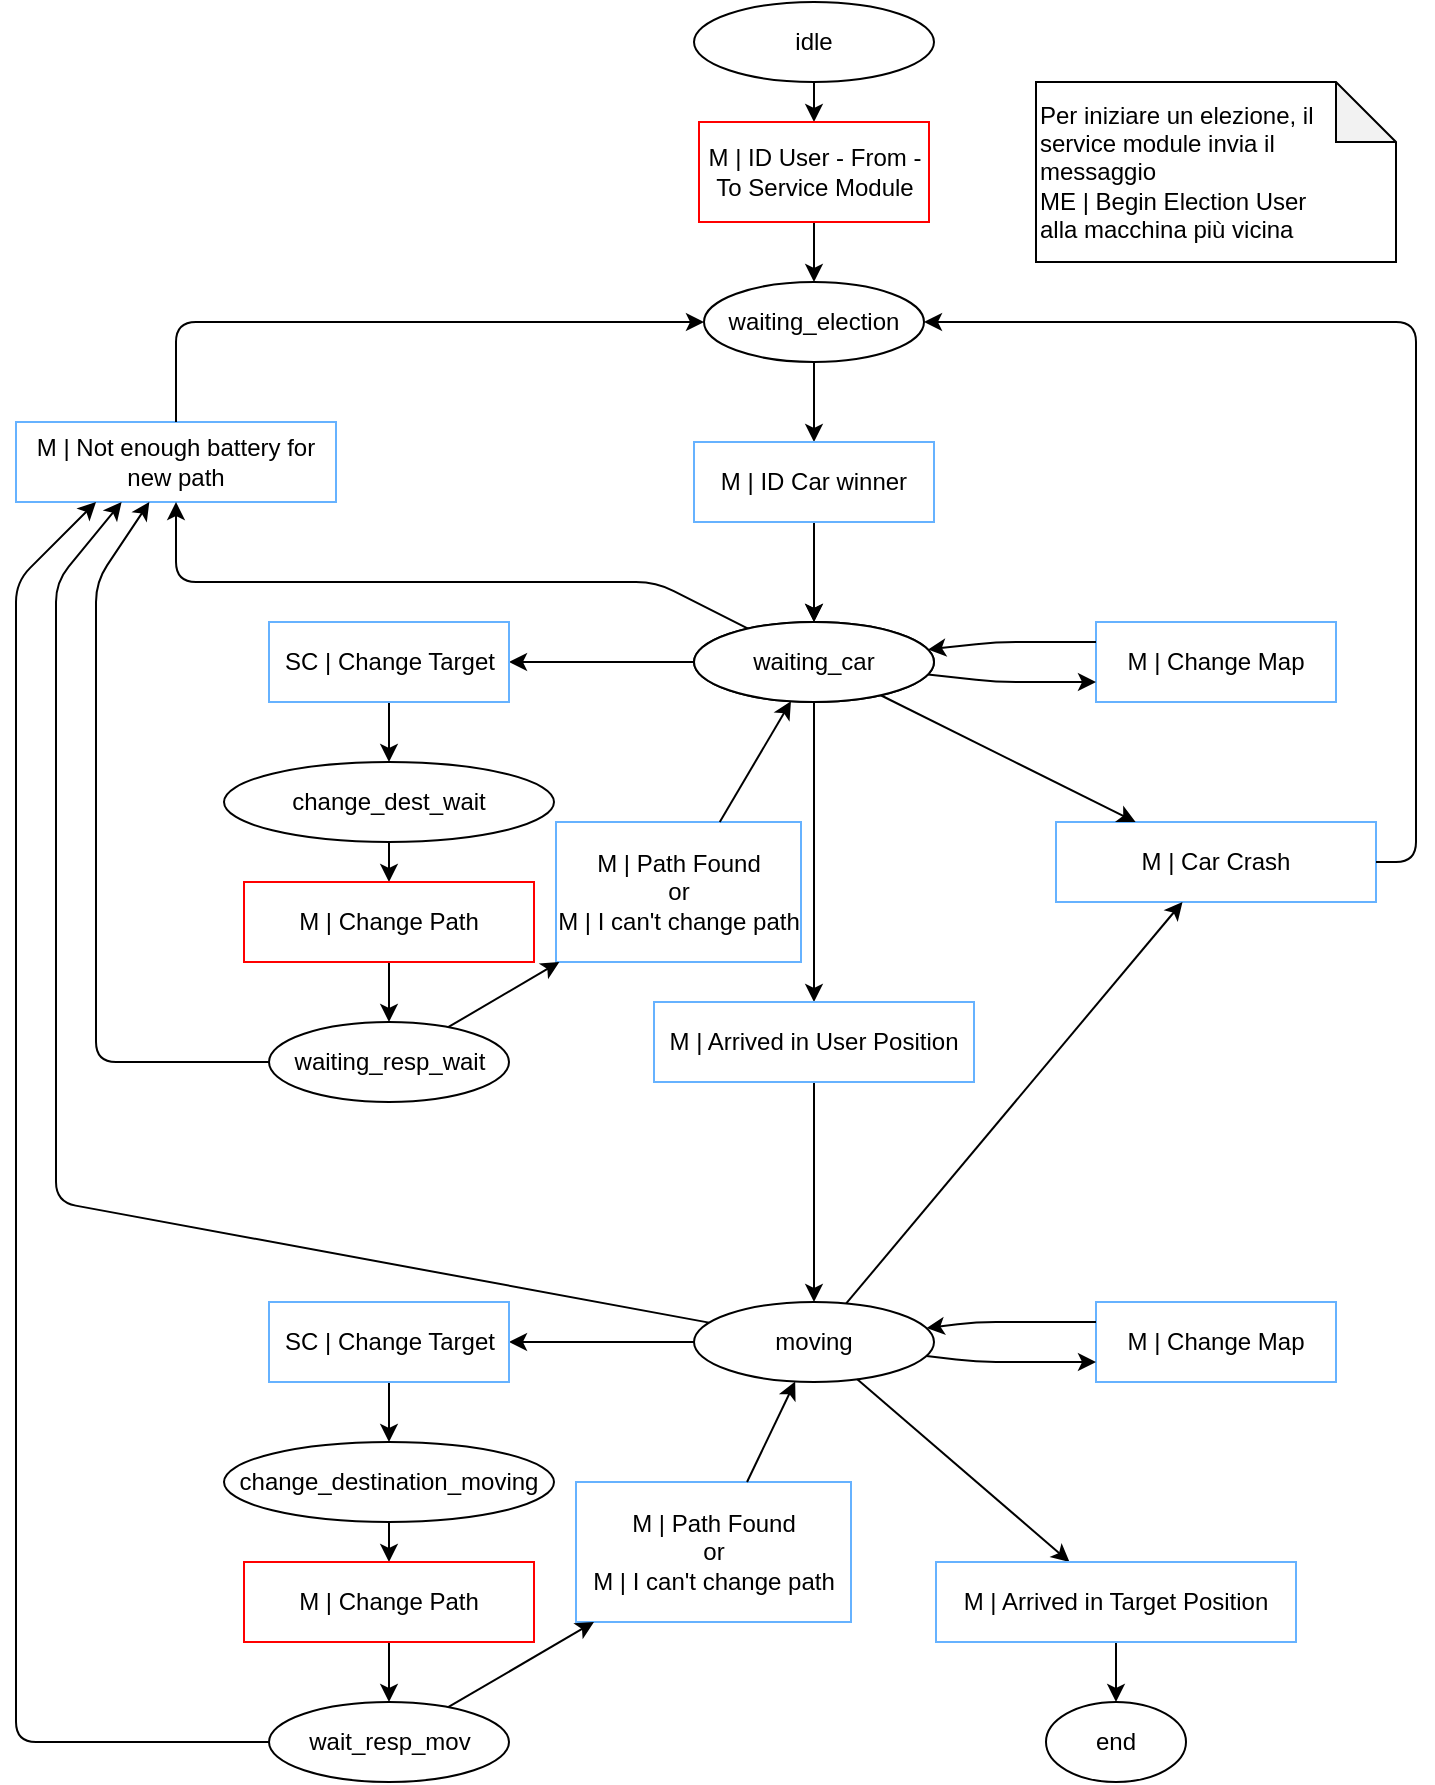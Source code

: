 <mxfile version="12.9.3" type="device"><diagram id="UIkgHiiRnHfRhCUhEY8e" name="Page-1"><mxGraphModel dx="1422" dy="822" grid="1" gridSize="10" guides="1" tooltips="1" connect="1" arrows="1" fold="1" page="1" pageScale="1" pageWidth="827" pageHeight="1169" math="0" shadow="0"><root><mxCell id="0"/><mxCell id="1" parent="0"/><mxCell id="0_yy_IyR2nImYbsmrZYt-3" value="idle" style="ellipse;whiteSpace=wrap;html=1;" parent="1" vertex="1"><mxGeometry x="379" y="30" width="120" height="40" as="geometry"/></mxCell><mxCell id="1BChCuuW57q9WMQYWWYu-4" value="" style="endArrow=classic;html=1;" parent="1" source="1BChCuuW57q9WMQYWWYu-30" target="1BChCuuW57q9WMQYWWYu-17" edge="1"><mxGeometry width="50" height="50" relative="1" as="geometry"><mxPoint x="223" y="400" as="sourcePoint"/><mxPoint x="437.5" y="60" as="targetPoint"/></mxGeometry></mxCell><mxCell id="1BChCuuW57q9WMQYWWYu-6" value="" style="endArrow=classic;html=1;" parent="1" source="0_yy_IyR2nImYbsmrZYt-3" target="1BChCuuW57q9WMQYWWYu-30" edge="1"><mxGeometry width="50" height="50" relative="1" as="geometry"><mxPoint x="220" y="280" as="sourcePoint"/><mxPoint x="235.935" y="380" as="targetPoint"/></mxGeometry></mxCell><mxCell id="1BChCuuW57q9WMQYWWYu-17" value="waiting_election" style="ellipse;whiteSpace=wrap;html=1;" parent="1" vertex="1"><mxGeometry x="384" y="170" width="110" height="40" as="geometry"/></mxCell><mxCell id="1BChCuuW57q9WMQYWWYu-19" value="waiting_car" style="ellipse;whiteSpace=wrap;html=1;" parent="1" vertex="1"><mxGeometry x="379" y="340" width="120" height="40" as="geometry"/></mxCell><mxCell id="1BChCuuW57q9WMQYWWYu-20" value="" style="endArrow=classic;html=1;" parent="1" source="1BChCuuW57q9WMQYWWYu-53" target="1BChCuuW57q9WMQYWWYu-19" edge="1"><mxGeometry width="50" height="50" relative="1" as="geometry"><mxPoint x="585" y="597.5" as="sourcePoint"/><mxPoint x="780" y="480" as="targetPoint"/></mxGeometry></mxCell><mxCell id="1BChCuuW57q9WMQYWWYu-29" value="" style="endArrow=classic;html=1;" parent="1" source="1BChCuuW57q9WMQYWWYu-17" target="1BChCuuW57q9WMQYWWYu-53" edge="1"><mxGeometry width="50" height="50" relative="1" as="geometry"><mxPoint x="567.45" y="515.569" as="sourcePoint"/><mxPoint x="545.432" y="575" as="targetPoint"/></mxGeometry></mxCell><mxCell id="1BChCuuW57q9WMQYWWYu-30" value="M | ID User - From - To Service Module" style="rounded=0;whiteSpace=wrap;html=1;fillColor=none;strokeColor=#FF0000;" parent="1" vertex="1"><mxGeometry x="381.5" y="90" width="115" height="50" as="geometry"/></mxCell><mxCell id="1BChCuuW57q9WMQYWWYu-32" value="moving" style="ellipse;whiteSpace=wrap;html=1;strokeColor=#000000;fillColor=#ffffff;" parent="1" vertex="1"><mxGeometry x="379" y="680" width="120" height="40" as="geometry"/></mxCell><mxCell id="1BChCuuW57q9WMQYWWYu-33" value="" style="endArrow=classic;html=1;" parent="1" source="1BChCuuW57q9WMQYWWYu-52" target="1BChCuuW57q9WMQYWWYu-32" edge="1"><mxGeometry width="50" height="50" relative="1" as="geometry"><mxPoint x="650" y="810" as="sourcePoint"/><mxPoint x="700" y="760" as="targetPoint"/></mxGeometry></mxCell><mxCell id="1BChCuuW57q9WMQYWWYu-35" value="" style="endArrow=classic;html=1;" parent="1" source="1BChCuuW57q9WMQYWWYu-19" target="1BChCuuW57q9WMQYWWYu-52" edge="1"><mxGeometry width="50" height="50" relative="1" as="geometry"><mxPoint x="540" y="750" as="sourcePoint"/><mxPoint x="540" y="830" as="targetPoint"/></mxGeometry></mxCell><mxCell id="1BChCuuW57q9WMQYWWYu-36" value="end" style="ellipse;whiteSpace=wrap;html=1;strokeColor=#000000;fillColor=#ffffff;" parent="1" vertex="1"><mxGeometry x="555" y="880" width="70" height="40" as="geometry"/></mxCell><mxCell id="1BChCuuW57q9WMQYWWYu-37" value="" style="endArrow=classic;html=1;" parent="1" source="1BChCuuW57q9WMQYWWYu-49" target="1BChCuuW57q9WMQYWWYu-36" edge="1"><mxGeometry width="50" height="50" relative="1" as="geometry"><mxPoint x="330" y="960" as="sourcePoint"/><mxPoint x="380" y="910" as="targetPoint"/></mxGeometry></mxCell><mxCell id="1BChCuuW57q9WMQYWWYu-38" value="" style="endArrow=classic;html=1;" parent="1" source="1BChCuuW57q9WMQYWWYu-51" target="1BChCuuW57q9WMQYWWYu-40" edge="1"><mxGeometry width="50" height="50" relative="1" as="geometry"><mxPoint x="325" y="780" as="sourcePoint"/><mxPoint x="205" y="820" as="targetPoint"/></mxGeometry></mxCell><mxCell id="1BChCuuW57q9WMQYWWYu-40" value="change_dest_wait" style="ellipse;whiteSpace=wrap;html=1;strokeColor=#000000;fillColor=#ffffff;" parent="1" vertex="1"><mxGeometry x="144" y="410" width="165" height="40" as="geometry"/></mxCell><mxCell id="1BChCuuW57q9WMQYWWYu-42" value="" style="endArrow=classic;html=1;" parent="1" source="1BChCuuW57q9WMQYWWYu-19" target="1BChCuuW57q9WMQYWWYu-51" edge="1"><mxGeometry width="50" height="50" relative="1" as="geometry"><mxPoint x="490.943" y="723.03" as="sourcePoint"/><mxPoint x="228.961" y="846.879" as="targetPoint"/></mxGeometry></mxCell><mxCell id="1BChCuuW57q9WMQYWWYu-47" value="" style="endArrow=classic;html=1;" parent="1" source="1BChCuuW57q9WMQYWWYu-32" target="1BChCuuW57q9WMQYWWYu-49" edge="1"><mxGeometry width="50" height="50" relative="1" as="geometry"><mxPoint x="540" y="910" as="sourcePoint"/><mxPoint x="540" y="1010" as="targetPoint"/></mxGeometry></mxCell><mxCell id="1BChCuuW57q9WMQYWWYu-49" value="M | Arrived in Target Position" style="rounded=0;whiteSpace=wrap;html=1;strokeColor=#66B2FF;fillColor=none;" parent="1" vertex="1"><mxGeometry x="500" y="810" width="180" height="40" as="geometry"/></mxCell><mxCell id="1BChCuuW57q9WMQYWWYu-51" value="SC | Change Target" style="rounded=0;whiteSpace=wrap;html=1;strokeColor=#66B2FF;fillColor=none;" parent="1" vertex="1"><mxGeometry x="166.5" y="340" width="120" height="40" as="geometry"/></mxCell><mxCell id="1BChCuuW57q9WMQYWWYu-52" value="M | Arrived in User Position" style="rounded=0;whiteSpace=wrap;html=1;strokeColor=#66B2FF;fillColor=none;" parent="1" vertex="1"><mxGeometry x="359" y="530" width="160" height="40" as="geometry"/></mxCell><mxCell id="1BChCuuW57q9WMQYWWYu-59" value="" style="endArrow=classic;html=1;" parent="1" source="1BChCuuW57q9WMQYWWYu-81" target="1BChCuuW57q9WMQYWWYu-67" edge="1"><mxGeometry width="50" height="50" relative="1" as="geometry"><mxPoint x="-185" y="797.5" as="sourcePoint"/><mxPoint x="-265" y="800" as="targetPoint"/></mxGeometry></mxCell><mxCell id="1BChCuuW57q9WMQYWWYu-62" value="" style="endArrow=classic;html=1;" parent="1" source="1BChCuuW57q9WMQYWWYu-40" target="1BChCuuW57q9WMQYWWYu-81" edge="1"><mxGeometry width="50" height="50" relative="1" as="geometry"><mxPoint x="-25" y="795" as="sourcePoint"/><mxPoint x="-75" y="792.077" as="targetPoint"/></mxGeometry></mxCell><mxCell id="1BChCuuW57q9WMQYWWYu-67" value="waiting_resp_wait" style="ellipse;whiteSpace=wrap;html=1;strokeColor=#000000;" parent="1" vertex="1"><mxGeometry x="166.5" y="540" width="120" height="40" as="geometry"/></mxCell><mxCell id="1BChCuuW57q9WMQYWWYu-68" value="" style="endArrow=classic;html=1;" parent="1" source="1BChCuuW57q9WMQYWWYu-53" target="1BChCuuW57q9WMQYWWYu-19" edge="1"><mxGeometry width="50" height="50" relative="1" as="geometry"><mxPoint x="-120" y="730" as="sourcePoint"/><mxPoint x="-70" y="680" as="targetPoint"/><Array as="points"/></mxGeometry></mxCell><mxCell id="1BChCuuW57q9WMQYWWYu-81" value="M | Change Path" style="rounded=0;whiteSpace=wrap;html=1;fillColor=none;strokeColor=#FF0000;" parent="1" vertex="1"><mxGeometry x="154" y="470" width="145" height="40" as="geometry"/></mxCell><mxCell id="1BChCuuW57q9WMQYWWYu-84" value="M | Path Found&lt;br&gt;or&lt;br&gt;M | I can't change path" style="rounded=0;whiteSpace=wrap;html=1;strokeColor=#66B2FF;fillColor=none;" parent="1" vertex="1"><mxGeometry x="310" y="440" width="122.5" height="70" as="geometry"/></mxCell><mxCell id="1BChCuuW57q9WMQYWWYu-94" value="M | Not enough battery for new path" style="rounded=0;whiteSpace=wrap;html=1;strokeColor=#66B2FF;fillColor=none;" parent="1" vertex="1"><mxGeometry x="40" y="240" width="160" height="40" as="geometry"/></mxCell><mxCell id="1BChCuuW57q9WMQYWWYu-53" value="M | ID Car winner" style="rounded=0;whiteSpace=wrap;html=1;strokeColor=#66B2FF;fillColor=none;" parent="1" vertex="1"><mxGeometry x="379" y="250" width="120" height="40" as="geometry"/></mxCell><mxCell id="WJipe5HrG3yCDhKPvt2u-5" value="" style="endArrow=classic;html=1;" parent="1" source="1BChCuuW57q9WMQYWWYu-84" target="1BChCuuW57q9WMQYWWYu-19" edge="1"><mxGeometry width="50" height="50" relative="1" as="geometry"><mxPoint x="-20" y="726.916" as="sourcePoint"/><mxPoint x="721.684" y="606.911" as="targetPoint"/><Array as="points"/></mxGeometry></mxCell><mxCell id="WJipe5HrG3yCDhKPvt2u-7" value="" style="endArrow=classic;html=1;" parent="1" source="1BChCuuW57q9WMQYWWYu-19" target="1BChCuuW57q9WMQYWWYu-94" edge="1"><mxGeometry width="50" height="50" relative="1" as="geometry"><mxPoint x="550" y="830" as="sourcePoint"/><mxPoint x="600" y="780" as="targetPoint"/><Array as="points"><mxPoint x="360" y="320"/><mxPoint x="120" y="320"/></Array></mxGeometry></mxCell><mxCell id="WJipe5HrG3yCDhKPvt2u-11" value="" style="endArrow=classic;html=1;" parent="1" source="1BChCuuW57q9WMQYWWYu-67" target="1BChCuuW57q9WMQYWWYu-84" edge="1"><mxGeometry width="50" height="50" relative="1" as="geometry"><mxPoint x="-50" y="750" as="sourcePoint"/><mxPoint y="700" as="targetPoint"/></mxGeometry></mxCell><mxCell id="WJipe5HrG3yCDhKPvt2u-18" value="M | Change Map" style="rounded=0;whiteSpace=wrap;html=1;strokeColor=#66B2FF;fillColor=none;" parent="1" vertex="1"><mxGeometry x="580" y="680" width="120" height="40" as="geometry"/></mxCell><mxCell id="WJipe5HrG3yCDhKPvt2u-19" value="M | Change Map" style="rounded=0;whiteSpace=wrap;html=1;strokeColor=#66B2FF;fillColor=none;" parent="1" vertex="1"><mxGeometry x="580" y="340" width="120" height="40" as="geometry"/></mxCell><mxCell id="j1AvFHdhMihn1vDde2i7-3" value="M | Car Crash" style="rounded=0;whiteSpace=wrap;html=1;strokeColor=#66B2FF;fillColor=none;" parent="1" vertex="1"><mxGeometry x="560" y="440" width="160" height="40" as="geometry"/></mxCell><mxCell id="j1AvFHdhMihn1vDde2i7-6" value="" style="endArrow=classic;html=1;" parent="1" source="j1AvFHdhMihn1vDde2i7-3" target="1BChCuuW57q9WMQYWWYu-17" edge="1"><mxGeometry width="50" height="50" relative="1" as="geometry"><mxPoint x="570" y="670" as="sourcePoint"/><mxPoint x="620" y="620" as="targetPoint"/><Array as="points"><mxPoint x="740" y="460"/><mxPoint x="740" y="190"/></Array></mxGeometry></mxCell><mxCell id="j1AvFHdhMihn1vDde2i7-7" value="" style="endArrow=classic;html=1;entryX=0.33;entryY=1;entryDx=0;entryDy=0;entryPerimeter=0;" parent="1" source="1BChCuuW57q9WMQYWWYu-32" target="1BChCuuW57q9WMQYWWYu-94" edge="1"><mxGeometry width="50" height="50" relative="1" as="geometry"><mxPoint x="210" y="910" as="sourcePoint"/><mxPoint x="93" y="283" as="targetPoint"/><Array as="points"><mxPoint x="60" y="630"/><mxPoint x="60" y="320"/></Array></mxGeometry></mxCell><mxCell id="j1AvFHdhMihn1vDde2i7-12" value="" style="endArrow=classic;html=1;entryX=0.25;entryY=1;entryDx=0;entryDy=0;" parent="1" source="lpwn5p3toJU8D8TypF9n-12" target="1BChCuuW57q9WMQYWWYu-94" edge="1"><mxGeometry width="50" height="50" relative="1" as="geometry"><mxPoint x="166.5" y="950" as="sourcePoint"/><mxPoint x="80" y="830" as="targetPoint"/><Array as="points"><mxPoint x="40" y="900"/><mxPoint x="40" y="320"/></Array></mxGeometry></mxCell><mxCell id="j1AvFHdhMihn1vDde2i7-14" value="" style="endArrow=classic;html=1;" parent="1" source="1BChCuuW57q9WMQYWWYu-67" target="1BChCuuW57q9WMQYWWYu-94" edge="1"><mxGeometry width="50" height="50" relative="1" as="geometry"><mxPoint x="280" y="600" as="sourcePoint"/><mxPoint x="330" y="550" as="targetPoint"/><Array as="points"><mxPoint x="80" y="560"/><mxPoint x="80" y="320"/></Array></mxGeometry></mxCell><mxCell id="j1AvFHdhMihn1vDde2i7-15" value="" style="endArrow=classic;html=1;entryX=0;entryY=0.75;entryDx=0;entryDy=0;" parent="1" source="1BChCuuW57q9WMQYWWYu-19" target="WJipe5HrG3yCDhKPvt2u-19" edge="1"><mxGeometry width="50" height="50" relative="1" as="geometry"><mxPoint x="560" y="760" as="sourcePoint"/><mxPoint x="610" y="710" as="targetPoint"/><Array as="points"><mxPoint x="530" y="370"/></Array></mxGeometry></mxCell><mxCell id="j1AvFHdhMihn1vDde2i7-17" value="" style="endArrow=classic;html=1;" parent="1" source="1BChCuuW57q9WMQYWWYu-32" target="j1AvFHdhMihn1vDde2i7-3" edge="1"><mxGeometry width="50" height="50" relative="1" as="geometry"><mxPoint x="580" y="760" as="sourcePoint"/><mxPoint x="630" y="710" as="targetPoint"/></mxGeometry></mxCell><mxCell id="j1AvFHdhMihn1vDde2i7-18" value="" style="endArrow=classic;html=1;" parent="1" source="1BChCuuW57q9WMQYWWYu-19" target="j1AvFHdhMihn1vDde2i7-3" edge="1"><mxGeometry width="50" height="50" relative="1" as="geometry"><mxPoint x="530" y="780" as="sourcePoint"/><mxPoint x="580" y="730" as="targetPoint"/></mxGeometry></mxCell><mxCell id="j1AvFHdhMihn1vDde2i7-19" value="" style="endArrow=classic;html=1;exitX=0;exitY=0.25;exitDx=0;exitDy=0;" parent="1" source="WJipe5HrG3yCDhKPvt2u-19" target="1BChCuuW57q9WMQYWWYu-19" edge="1"><mxGeometry width="50" height="50" relative="1" as="geometry"><mxPoint x="730" y="440" as="sourcePoint"/><mxPoint x="700" y="430" as="targetPoint"/><Array as="points"><mxPoint x="530" y="350"/></Array></mxGeometry></mxCell><mxCell id="j1AvFHdhMihn1vDde2i7-20" value="" style="endArrow=classic;html=1;entryX=0;entryY=0.75;entryDx=0;entryDy=0;" parent="1" source="1BChCuuW57q9WMQYWWYu-32" target="WJipe5HrG3yCDhKPvt2u-18" edge="1"><mxGeometry width="50" height="50" relative="1" as="geometry"><mxPoint x="530" y="760" as="sourcePoint"/><mxPoint x="630" y="730" as="targetPoint"/><Array as="points"><mxPoint x="520" y="710"/></Array></mxGeometry></mxCell><mxCell id="j1AvFHdhMihn1vDde2i7-22" value="" style="endArrow=classic;html=1;exitX=0;exitY=0.25;exitDx=0;exitDy=0;" parent="1" source="WJipe5HrG3yCDhKPvt2u-18" target="1BChCuuW57q9WMQYWWYu-32" edge="1"><mxGeometry width="50" height="50" relative="1" as="geometry"><mxPoint x="620" y="720" as="sourcePoint"/><mxPoint x="540" y="660" as="targetPoint"/><Array as="points"><mxPoint x="520" y="690"/></Array></mxGeometry></mxCell><mxCell id="jZTQ0gnb8pJcjgSb07tS-2" value="" style="endArrow=classic;html=1;" parent="1" source="1BChCuuW57q9WMQYWWYu-94" target="1BChCuuW57q9WMQYWWYu-17" edge="1"><mxGeometry width="50" height="50" relative="1" as="geometry"><mxPoint x="260" y="270" as="sourcePoint"/><mxPoint x="310" y="220" as="targetPoint"/><Array as="points"><mxPoint x="120" y="190"/></Array></mxGeometry></mxCell><mxCell id="lpwn5p3toJU8D8TypF9n-6" value="" style="endArrow=classic;html=1;" parent="1" source="lpwn5p3toJU8D8TypF9n-9" target="lpwn5p3toJU8D8TypF9n-7" edge="1"><mxGeometry width="50" height="50" relative="1" as="geometry"><mxPoint x="325" y="1120" as="sourcePoint"/><mxPoint x="205" y="1160" as="targetPoint"/></mxGeometry></mxCell><mxCell id="lpwn5p3toJU8D8TypF9n-7" value="change_destination_moving" style="ellipse;whiteSpace=wrap;html=1;strokeColor=#000000;fillColor=#ffffff;" parent="1" vertex="1"><mxGeometry x="144" y="750" width="165" height="40" as="geometry"/></mxCell><mxCell id="lpwn5p3toJU8D8TypF9n-8" value="" style="endArrow=classic;html=1;" parent="1" source="1BChCuuW57q9WMQYWWYu-32" target="lpwn5p3toJU8D8TypF9n-9" edge="1"><mxGeometry width="50" height="50" relative="1" as="geometry"><mxPoint x="379.565" y="692.737" as="sourcePoint"/><mxPoint x="228.961" y="1186.879" as="targetPoint"/></mxGeometry></mxCell><mxCell id="lpwn5p3toJU8D8TypF9n-9" value="SC | Change Target" style="rounded=0;whiteSpace=wrap;html=1;strokeColor=#66B2FF;fillColor=none;" parent="1" vertex="1"><mxGeometry x="166.5" y="680" width="120" height="40" as="geometry"/></mxCell><mxCell id="lpwn5p3toJU8D8TypF9n-10" value="" style="endArrow=classic;html=1;" parent="1" source="lpwn5p3toJU8D8TypF9n-13" target="lpwn5p3toJU8D8TypF9n-12" edge="1"><mxGeometry width="50" height="50" relative="1" as="geometry"><mxPoint x="-185" y="1137.5" as="sourcePoint"/><mxPoint x="-265" y="1140" as="targetPoint"/></mxGeometry></mxCell><mxCell id="lpwn5p3toJU8D8TypF9n-11" value="" style="endArrow=classic;html=1;" parent="1" source="lpwn5p3toJU8D8TypF9n-7" target="lpwn5p3toJU8D8TypF9n-13" edge="1"><mxGeometry width="50" height="50" relative="1" as="geometry"><mxPoint x="-25" y="1135" as="sourcePoint"/><mxPoint x="-75" y="1132.077" as="targetPoint"/></mxGeometry></mxCell><mxCell id="lpwn5p3toJU8D8TypF9n-12" value="wait_resp_mov" style="ellipse;whiteSpace=wrap;html=1;strokeColor=#000000;" parent="1" vertex="1"><mxGeometry x="166.5" y="880" width="120" height="40" as="geometry"/></mxCell><mxCell id="lpwn5p3toJU8D8TypF9n-13" value="M | Change Path" style="rounded=0;whiteSpace=wrap;html=1;fillColor=none;strokeColor=#FF0000;" parent="1" vertex="1"><mxGeometry x="154" y="810" width="145" height="40" as="geometry"/></mxCell><mxCell id="lpwn5p3toJU8D8TypF9n-14" value="M | Path Found&lt;br&gt;or&lt;br&gt;M | I can't change path" style="rounded=0;whiteSpace=wrap;html=1;strokeColor=#66B2FF;fillColor=none;" parent="1" vertex="1"><mxGeometry x="320" y="770" width="137.5" height="70" as="geometry"/></mxCell><mxCell id="lpwn5p3toJU8D8TypF9n-15" value="" style="endArrow=classic;html=1;" parent="1" source="lpwn5p3toJU8D8TypF9n-14" target="1BChCuuW57q9WMQYWWYu-32" edge="1"><mxGeometry width="50" height="50" relative="1" as="geometry"><mxPoint x="-20" y="1066.916" as="sourcePoint"/><mxPoint x="429.686" y="709.758" as="targetPoint"/><Array as="points"/></mxGeometry></mxCell><mxCell id="lpwn5p3toJU8D8TypF9n-16" value="" style="endArrow=classic;html=1;" parent="1" source="lpwn5p3toJU8D8TypF9n-12" target="lpwn5p3toJU8D8TypF9n-14" edge="1"><mxGeometry width="50" height="50" relative="1" as="geometry"><mxPoint x="-50" y="1090" as="sourcePoint"/><mxPoint y="1040" as="targetPoint"/></mxGeometry></mxCell><mxCell id="COR9sc-yoRvRgrXiKj-x-1" value="waiting_car" style="ellipse;whiteSpace=wrap;html=1;" parent="1" vertex="1"><mxGeometry x="379" y="340" width="120" height="40" as="geometry"/></mxCell><mxCell id="DrrpWA-mgN2q2wfBLGSz-1" value="Per iniziare un elezione, il service module invia il messaggio&amp;nbsp;&lt;br&gt;ME | Begin Election User&lt;br&gt;alla macchina più vicina" style="shape=note;whiteSpace=wrap;html=1;backgroundOutline=1;darkOpacity=0.05;align=left;" vertex="1" parent="1"><mxGeometry x="550" y="70" width="180" height="90" as="geometry"/></mxCell></root></mxGraphModel></diagram></mxfile>